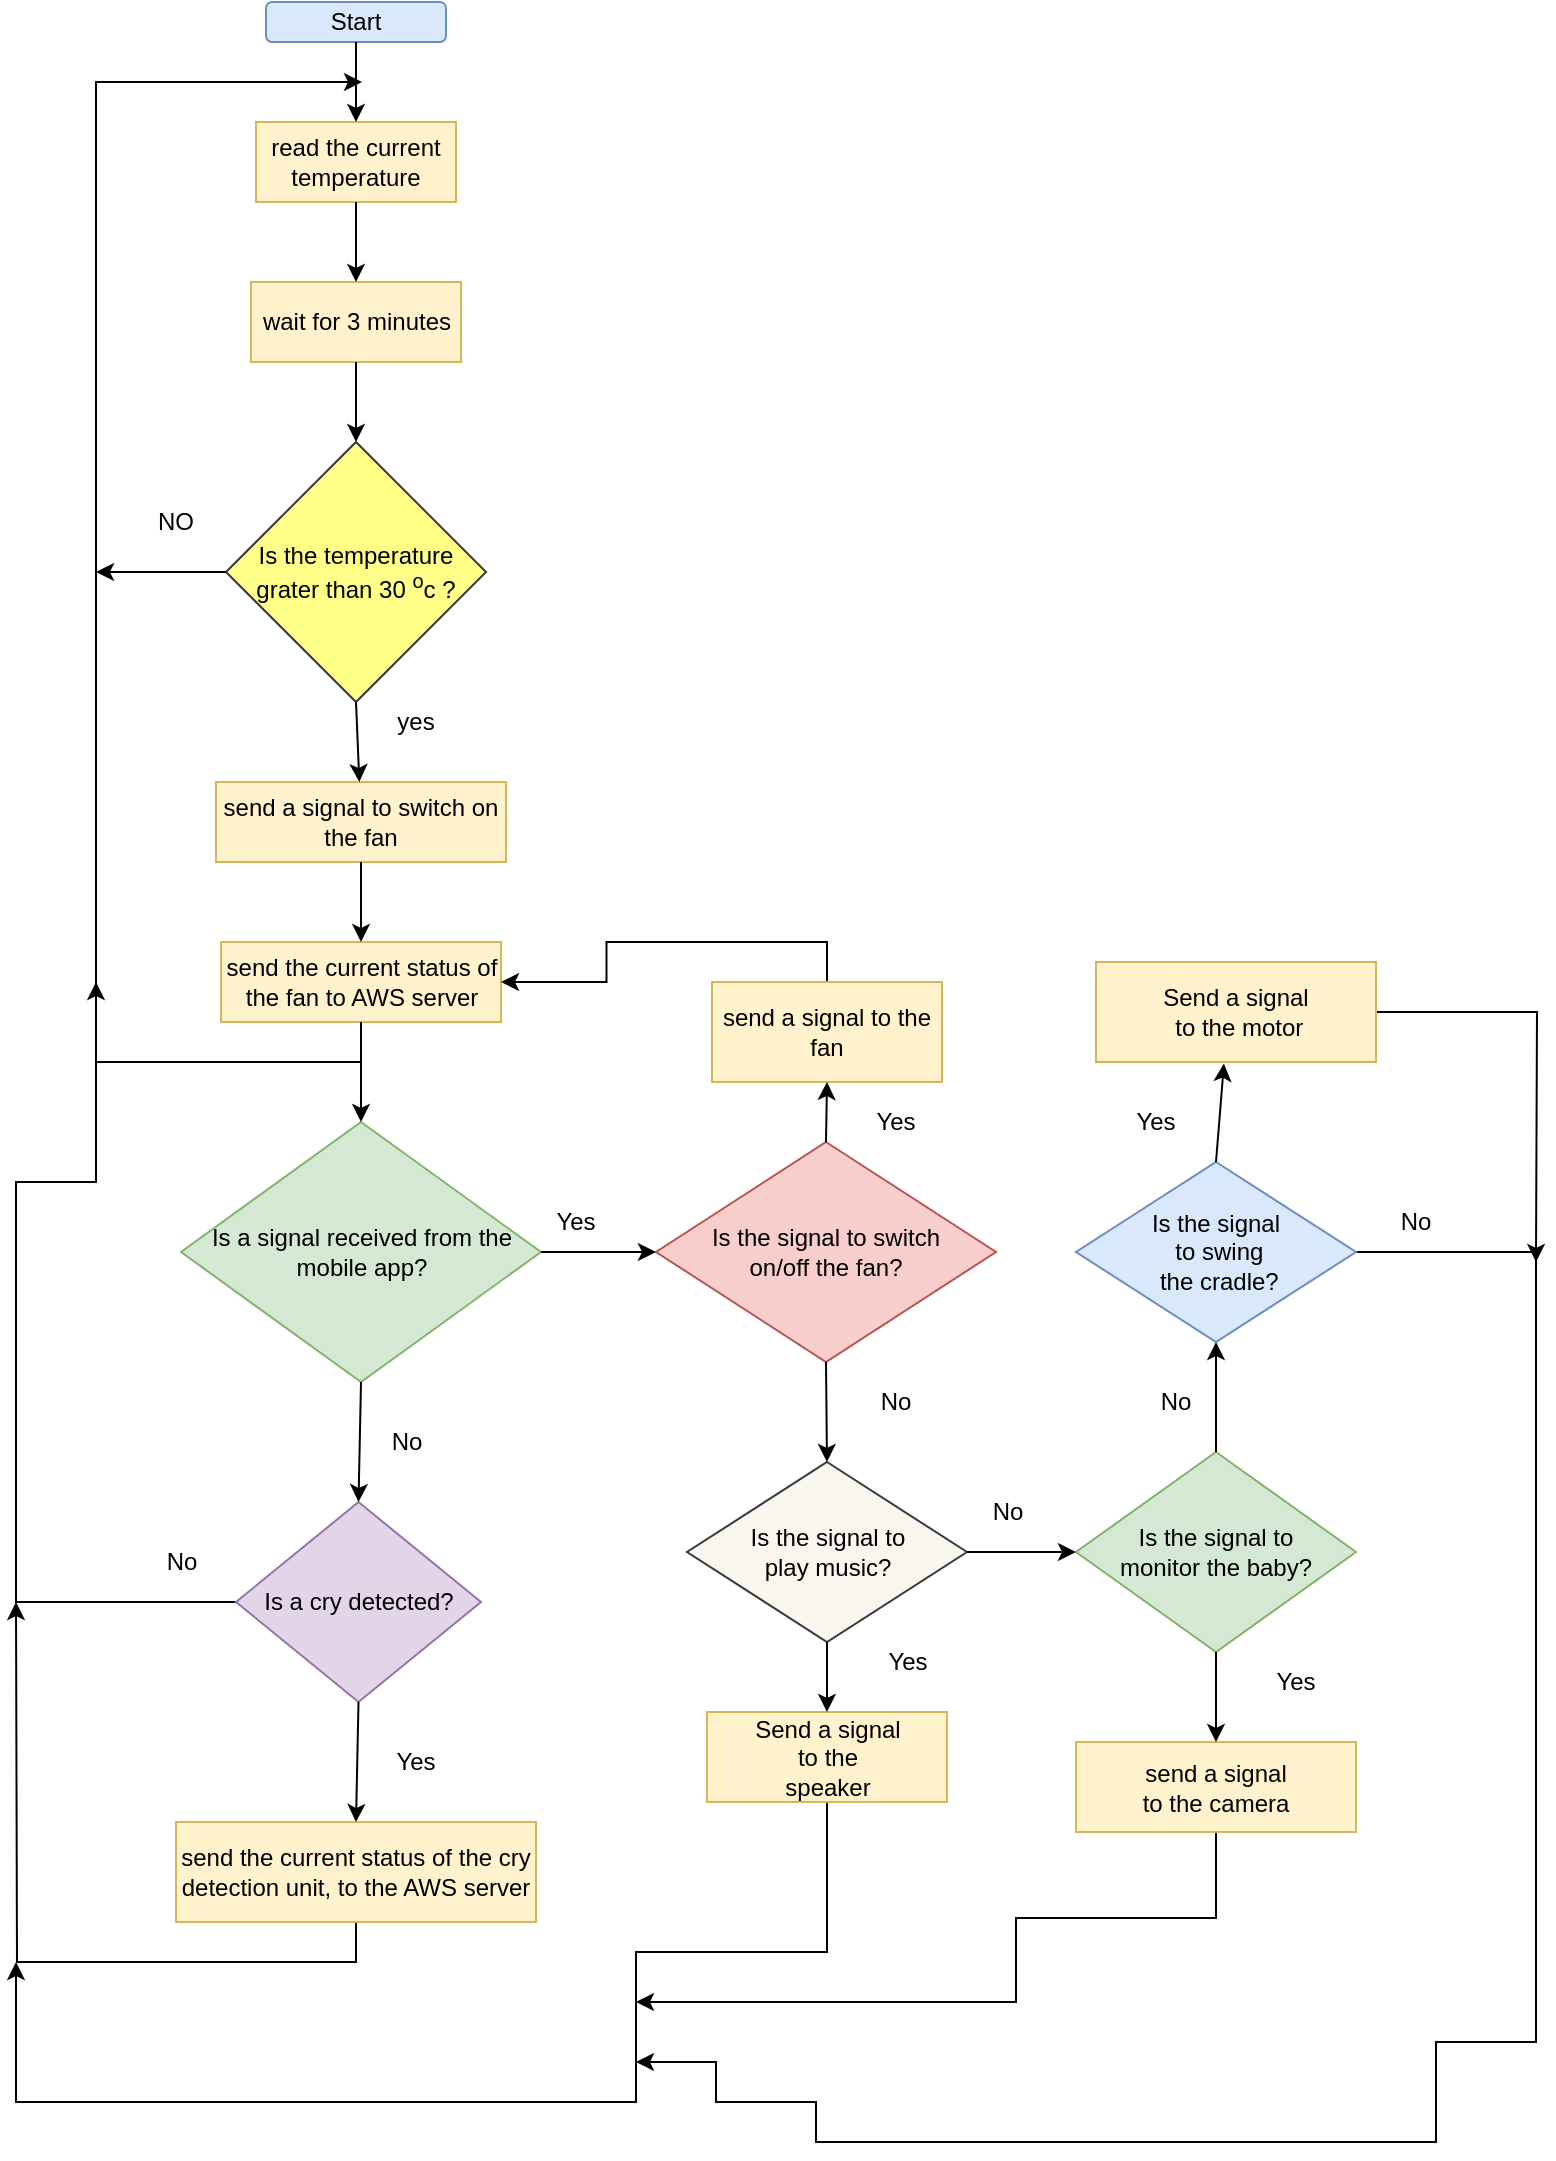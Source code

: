 <mxfile version="13.8.7" type="device"><diagram id="8EU_uvsYbAhN_xjNgb7h" name="Page-1"><mxGraphModel dx="1038" dy="521" grid="1" gridSize="10" guides="1" tooltips="1" connect="1" arrows="1" fold="1" page="1" pageScale="1" pageWidth="583" pageHeight="827" math="0" shadow="0"><root><mxCell id="0"/><mxCell id="1" parent="0"/><mxCell id="M69bsJH3SWnuWuxqKnvp-1" value="Start" style="rounded=1;whiteSpace=wrap;html=1;fillColor=#dae8fc;strokeColor=#6c8ebf;" vertex="1" parent="1"><mxGeometry x="145" y="20" width="90" height="20" as="geometry"/></mxCell><mxCell id="M69bsJH3SWnuWuxqKnvp-2" value="read the current temperature" style="rounded=0;whiteSpace=wrap;html=1;fillColor=#fff2cc;strokeColor=#d6b656;" vertex="1" parent="1"><mxGeometry x="140" y="80" width="100" height="40" as="geometry"/></mxCell><mxCell id="M69bsJH3SWnuWuxqKnvp-3" value="wait for 3 minutes" style="rounded=0;whiteSpace=wrap;html=1;fillColor=#fff2cc;strokeColor=#d6b656;" vertex="1" parent="1"><mxGeometry x="137.5" y="160" width="105" height="40" as="geometry"/></mxCell><mxCell id="M69bsJH3SWnuWuxqKnvp-4" value="Is the temperature grater than 30 &lt;sup&gt;o&lt;/sup&gt;c ?" style="rhombus;whiteSpace=wrap;html=1;fillColor=#ffff88;strokeColor=#36393d;" vertex="1" parent="1"><mxGeometry x="125" y="240" width="130" height="130" as="geometry"/></mxCell><mxCell id="M69bsJH3SWnuWuxqKnvp-6" style="edgeStyle=orthogonalEdgeStyle;rounded=0;orthogonalLoop=1;jettySize=auto;html=1;exitX=0.5;exitY=1;exitDx=0;exitDy=0;" edge="1" parent="1" source="M69bsJH3SWnuWuxqKnvp-4" target="M69bsJH3SWnuWuxqKnvp-4"><mxGeometry relative="1" as="geometry"/></mxCell><mxCell id="M69bsJH3SWnuWuxqKnvp-10" value="" style="endArrow=classic;html=1;exitX=0.5;exitY=1;exitDx=0;exitDy=0;entryX=0.5;entryY=0;entryDx=0;entryDy=0;" edge="1" parent="1" source="M69bsJH3SWnuWuxqKnvp-1" target="M69bsJH3SWnuWuxqKnvp-2"><mxGeometry width="50" height="50" relative="1" as="geometry"><mxPoint x="400" y="290" as="sourcePoint"/><mxPoint x="450" y="240" as="targetPoint"/></mxGeometry></mxCell><mxCell id="M69bsJH3SWnuWuxqKnvp-11" value="" style="endArrow=classic;html=1;exitX=0.5;exitY=1;exitDx=0;exitDy=0;entryX=0.5;entryY=0;entryDx=0;entryDy=0;" edge="1" parent="1" source="M69bsJH3SWnuWuxqKnvp-2" target="M69bsJH3SWnuWuxqKnvp-3"><mxGeometry width="50" height="50" relative="1" as="geometry"><mxPoint x="400" y="290" as="sourcePoint"/><mxPoint x="450" y="240" as="targetPoint"/></mxGeometry></mxCell><mxCell id="M69bsJH3SWnuWuxqKnvp-12" value="" style="endArrow=classic;html=1;exitX=0.5;exitY=1;exitDx=0;exitDy=0;entryX=0.5;entryY=0;entryDx=0;entryDy=0;" edge="1" parent="1" source="M69bsJH3SWnuWuxqKnvp-3" target="M69bsJH3SWnuWuxqKnvp-4"><mxGeometry width="50" height="50" relative="1" as="geometry"><mxPoint x="400" y="290" as="sourcePoint"/><mxPoint x="450" y="240" as="targetPoint"/></mxGeometry></mxCell><mxCell id="M69bsJH3SWnuWuxqKnvp-13" style="edgeStyle=orthogonalEdgeStyle;rounded=0;orthogonalLoop=1;jettySize=auto;html=1;exitX=0.5;exitY=1;exitDx=0;exitDy=0;" edge="1" parent="1" source="M69bsJH3SWnuWuxqKnvp-4" target="M69bsJH3SWnuWuxqKnvp-4"><mxGeometry relative="1" as="geometry"/></mxCell><mxCell id="M69bsJH3SWnuWuxqKnvp-14" value="send a signal to switch on the fan" style="rounded=0;whiteSpace=wrap;html=1;fillColor=#fff2cc;strokeColor=#d6b656;" vertex="1" parent="1"><mxGeometry x="120" y="410" width="145" height="40" as="geometry"/></mxCell><mxCell id="M69bsJH3SWnuWuxqKnvp-17" value="" style="endArrow=classic;html=1;exitX=0.5;exitY=1;exitDx=0;exitDy=0;" edge="1" parent="1" source="M69bsJH3SWnuWuxqKnvp-4" target="M69bsJH3SWnuWuxqKnvp-14"><mxGeometry width="50" height="50" relative="1" as="geometry"><mxPoint x="400" y="370" as="sourcePoint"/><mxPoint x="450" y="320" as="targetPoint"/></mxGeometry></mxCell><mxCell id="M69bsJH3SWnuWuxqKnvp-21" value="yes" style="text;html=1;strokeColor=none;fillColor=none;align=center;verticalAlign=middle;whiteSpace=wrap;rounded=0;" vertex="1" parent="1"><mxGeometry x="200" y="370" width="40" height="20" as="geometry"/></mxCell><mxCell id="M69bsJH3SWnuWuxqKnvp-32" style="edgeStyle=orthogonalEdgeStyle;rounded=0;orthogonalLoop=1;jettySize=auto;html=1;exitX=0.5;exitY=1;exitDx=0;exitDy=0;" edge="1" parent="1" source="M69bsJH3SWnuWuxqKnvp-22"><mxGeometry relative="1" as="geometry"><mxPoint x="193" y="60" as="targetPoint"/><Array as="points"><mxPoint x="193" y="550"/><mxPoint x="60" y="550"/></Array></mxGeometry></mxCell><mxCell id="M69bsJH3SWnuWuxqKnvp-22" value="send the current status of the fan to AWS server" style="rounded=0;whiteSpace=wrap;html=1;fillColor=#fff2cc;strokeColor=#d6b656;" vertex="1" parent="1"><mxGeometry x="122.5" y="490" width="140" height="40" as="geometry"/></mxCell><mxCell id="M69bsJH3SWnuWuxqKnvp-23" value="" style="endArrow=classic;html=1;exitX=0.5;exitY=1;exitDx=0;exitDy=0;entryX=0.5;entryY=0;entryDx=0;entryDy=0;" edge="1" parent="1" source="M69bsJH3SWnuWuxqKnvp-14" target="M69bsJH3SWnuWuxqKnvp-22"><mxGeometry width="50" height="50" relative="1" as="geometry"><mxPoint x="400" y="280" as="sourcePoint"/><mxPoint x="450" y="230" as="targetPoint"/></mxGeometry></mxCell><mxCell id="M69bsJH3SWnuWuxqKnvp-33" value="Is a signal received from the mobile app?&lt;br&gt;" style="rhombus;whiteSpace=wrap;html=1;fillColor=#d5e8d4;strokeColor=#82b366;" vertex="1" parent="1"><mxGeometry x="102.5" y="580" width="180" height="130" as="geometry"/></mxCell><mxCell id="M69bsJH3SWnuWuxqKnvp-35" value="" style="endArrow=classic;html=1;exitX=0.5;exitY=1;exitDx=0;exitDy=0;entryX=0.5;entryY=0;entryDx=0;entryDy=0;" edge="1" parent="1" source="M69bsJH3SWnuWuxqKnvp-22" target="M69bsJH3SWnuWuxqKnvp-33"><mxGeometry width="50" height="50" relative="1" as="geometry"><mxPoint x="420" y="460" as="sourcePoint"/><mxPoint x="470" y="410" as="targetPoint"/></mxGeometry></mxCell><mxCell id="M69bsJH3SWnuWuxqKnvp-42" style="edgeStyle=orthogonalEdgeStyle;rounded=0;orthogonalLoop=1;jettySize=auto;html=1;exitX=0;exitY=0.5;exitDx=0;exitDy=0;" edge="1" parent="1" source="M69bsJH3SWnuWuxqKnvp-36"><mxGeometry relative="1" as="geometry"><mxPoint x="60" y="510" as="targetPoint"/><Array as="points"><mxPoint x="20" y="820"/><mxPoint x="20" y="610"/><mxPoint x="60" y="610"/></Array></mxGeometry></mxCell><mxCell id="M69bsJH3SWnuWuxqKnvp-36" value="Is a cry detected?" style="rhombus;whiteSpace=wrap;html=1;fillColor=#e1d5e7;strokeColor=#9673a6;" vertex="1" parent="1"><mxGeometry x="130" y="770" width="122.5" height="100" as="geometry"/></mxCell><mxCell id="M69bsJH3SWnuWuxqKnvp-38" value="" style="endArrow=classic;html=1;exitX=0.5;exitY=1;exitDx=0;exitDy=0;entryX=0.5;entryY=0;entryDx=0;entryDy=0;" edge="1" parent="1" source="M69bsJH3SWnuWuxqKnvp-33" target="M69bsJH3SWnuWuxqKnvp-36"><mxGeometry width="50" height="50" relative="1" as="geometry"><mxPoint x="420" y="670" as="sourcePoint"/><mxPoint x="470" y="620" as="targetPoint"/></mxGeometry></mxCell><mxCell id="M69bsJH3SWnuWuxqKnvp-39" value="No" style="text;html=1;align=center;verticalAlign=middle;resizable=0;points=[];autosize=1;" vertex="1" parent="1"><mxGeometry x="200" y="730" width="30" height="20" as="geometry"/></mxCell><mxCell id="M69bsJH3SWnuWuxqKnvp-43" value="No" style="text;html=1;strokeColor=none;fillColor=none;align=center;verticalAlign=middle;whiteSpace=wrap;rounded=0;" vertex="1" parent="1"><mxGeometry x="82.5" y="790" width="40" height="20" as="geometry"/></mxCell><mxCell id="M69bsJH3SWnuWuxqKnvp-48" style="edgeStyle=orthogonalEdgeStyle;rounded=0;orthogonalLoop=1;jettySize=auto;html=1;exitX=0.5;exitY=1;exitDx=0;exitDy=0;" edge="1" parent="1" source="M69bsJH3SWnuWuxqKnvp-44"><mxGeometry relative="1" as="geometry"><mxPoint x="20" y="820" as="targetPoint"/></mxGeometry></mxCell><mxCell id="M69bsJH3SWnuWuxqKnvp-44" value="send the current status of the cry detection unit, to the AWS server" style="rounded=0;whiteSpace=wrap;html=1;fillColor=#fff2cc;strokeColor=#d6b656;" vertex="1" parent="1"><mxGeometry x="100" y="930" width="180" height="50" as="geometry"/></mxCell><mxCell id="M69bsJH3SWnuWuxqKnvp-45" value="" style="endArrow=classic;html=1;exitX=0.5;exitY=1;exitDx=0;exitDy=0;entryX=0.5;entryY=0;entryDx=0;entryDy=0;" edge="1" parent="1" source="M69bsJH3SWnuWuxqKnvp-36" target="M69bsJH3SWnuWuxqKnvp-44"><mxGeometry width="50" height="50" relative="1" as="geometry"><mxPoint x="420" y="860" as="sourcePoint"/><mxPoint x="470" y="810" as="targetPoint"/></mxGeometry></mxCell><mxCell id="M69bsJH3SWnuWuxqKnvp-47" value="Yes" style="text;html=1;strokeColor=none;fillColor=none;align=center;verticalAlign=middle;whiteSpace=wrap;rounded=0;" vertex="1" parent="1"><mxGeometry x="200" y="890" width="40" height="20" as="geometry"/></mxCell><mxCell id="M69bsJH3SWnuWuxqKnvp-49" value="" style="endArrow=classic;html=1;exitX=0;exitY=0.5;exitDx=0;exitDy=0;" edge="1" parent="1" source="M69bsJH3SWnuWuxqKnvp-4"><mxGeometry width="50" height="50" relative="1" as="geometry"><mxPoint x="440" y="320" as="sourcePoint"/><mxPoint x="60" y="305" as="targetPoint"/></mxGeometry></mxCell><mxCell id="M69bsJH3SWnuWuxqKnvp-50" value="NO" style="text;html=1;strokeColor=none;fillColor=none;align=center;verticalAlign=middle;whiteSpace=wrap;rounded=0;" vertex="1" parent="1"><mxGeometry x="80" y="270" width="40" height="20" as="geometry"/></mxCell><mxCell id="M69bsJH3SWnuWuxqKnvp-52" value="Is the signal to switch &lt;br&gt;on/off the fan?" style="rhombus;whiteSpace=wrap;html=1;fillColor=#f8cecc;strokeColor=#b85450;" vertex="1" parent="1"><mxGeometry x="340" y="590" width="170" height="110" as="geometry"/></mxCell><mxCell id="M69bsJH3SWnuWuxqKnvp-53" value="" style="endArrow=classic;html=1;exitX=1;exitY=0.5;exitDx=0;exitDy=0;entryX=0;entryY=0.5;entryDx=0;entryDy=0;" edge="1" parent="1" source="M69bsJH3SWnuWuxqKnvp-33" target="M69bsJH3SWnuWuxqKnvp-52"><mxGeometry width="50" height="50" relative="1" as="geometry"><mxPoint x="440" y="700" as="sourcePoint"/><mxPoint x="490" y="650" as="targetPoint"/></mxGeometry></mxCell><mxCell id="M69bsJH3SWnuWuxqKnvp-54" value="Yes" style="text;html=1;strokeColor=none;fillColor=none;align=center;verticalAlign=middle;whiteSpace=wrap;rounded=0;" vertex="1" parent="1"><mxGeometry x="280" y="620" width="40" height="20" as="geometry"/></mxCell><mxCell id="M69bsJH3SWnuWuxqKnvp-60" style="edgeStyle=orthogonalEdgeStyle;rounded=0;orthogonalLoop=1;jettySize=auto;html=1;exitX=0.5;exitY=0;exitDx=0;exitDy=0;entryX=1;entryY=0.5;entryDx=0;entryDy=0;" edge="1" parent="1" source="M69bsJH3SWnuWuxqKnvp-58" target="M69bsJH3SWnuWuxqKnvp-22"><mxGeometry relative="1" as="geometry"/></mxCell><mxCell id="M69bsJH3SWnuWuxqKnvp-58" value="send a signal to the fan" style="rounded=0;whiteSpace=wrap;html=1;fillColor=#fff2cc;strokeColor=#d6b656;" vertex="1" parent="1"><mxGeometry x="368" y="510" width="115" height="50" as="geometry"/></mxCell><mxCell id="M69bsJH3SWnuWuxqKnvp-59" value="" style="endArrow=classic;html=1;exitX=0.5;exitY=0;exitDx=0;exitDy=0;entryX=0.5;entryY=1;entryDx=0;entryDy=0;" edge="1" parent="1" source="M69bsJH3SWnuWuxqKnvp-52" target="M69bsJH3SWnuWuxqKnvp-58"><mxGeometry width="50" height="50" relative="1" as="geometry"><mxPoint x="440" y="660" as="sourcePoint"/><mxPoint x="490" y="610" as="targetPoint"/></mxGeometry></mxCell><mxCell id="M69bsJH3SWnuWuxqKnvp-61" value="Yes" style="text;html=1;strokeColor=none;fillColor=none;align=center;verticalAlign=middle;whiteSpace=wrap;rounded=0;" vertex="1" parent="1"><mxGeometry x="440" y="570" width="40" height="20" as="geometry"/></mxCell><mxCell id="M69bsJH3SWnuWuxqKnvp-62" value="Is the signal to &lt;br&gt;play music?" style="rhombus;whiteSpace=wrap;html=1;fillColor=#f9f7ed;strokeColor=#36393d;" vertex="1" parent="1"><mxGeometry x="355.5" y="750" width="140" height="90" as="geometry"/></mxCell><mxCell id="M69bsJH3SWnuWuxqKnvp-63" value="" style="endArrow=classic;html=1;exitX=0.5;exitY=1;exitDx=0;exitDy=0;entryX=0.5;entryY=0;entryDx=0;entryDy=0;" edge="1" parent="1" source="M69bsJH3SWnuWuxqKnvp-52" target="M69bsJH3SWnuWuxqKnvp-62"><mxGeometry width="50" height="50" relative="1" as="geometry"><mxPoint x="440" y="800" as="sourcePoint"/><mxPoint x="490" y="750" as="targetPoint"/></mxGeometry></mxCell><mxCell id="M69bsJH3SWnuWuxqKnvp-69" style="edgeStyle=orthogonalEdgeStyle;rounded=0;orthogonalLoop=1;jettySize=auto;html=1;" edge="1" parent="1" source="M69bsJH3SWnuWuxqKnvp-64"><mxGeometry relative="1" as="geometry"><mxPoint x="20" y="1000" as="targetPoint"/><Array as="points"><mxPoint x="426" y="995"/><mxPoint x="330" y="995"/><mxPoint x="330" y="1070"/></Array></mxGeometry></mxCell><mxCell id="M69bsJH3SWnuWuxqKnvp-64" value="Send a signal&lt;br&gt;&amp;nbsp;to the&amp;nbsp;&lt;br&gt;speaker" style="rounded=0;whiteSpace=wrap;html=1;fillColor=#fff2cc;strokeColor=#d6b656;" vertex="1" parent="1"><mxGeometry x="365.5" y="875" width="120" height="45" as="geometry"/></mxCell><mxCell id="M69bsJH3SWnuWuxqKnvp-65" value="" style="endArrow=classic;html=1;exitX=0.5;exitY=1;exitDx=0;exitDy=0;entryX=0.5;entryY=0;entryDx=0;entryDy=0;" edge="1" parent="1" source="M69bsJH3SWnuWuxqKnvp-62" target="M69bsJH3SWnuWuxqKnvp-64"><mxGeometry width="50" height="50" relative="1" as="geometry"><mxPoint x="440" y="860" as="sourcePoint"/><mxPoint x="490" y="810" as="targetPoint"/></mxGeometry></mxCell><mxCell id="M69bsJH3SWnuWuxqKnvp-66" value="No" style="text;html=1;strokeColor=none;fillColor=none;align=center;verticalAlign=middle;whiteSpace=wrap;rounded=0;" vertex="1" parent="1"><mxGeometry x="440" y="710" width="40" height="20" as="geometry"/></mxCell><mxCell id="M69bsJH3SWnuWuxqKnvp-67" value="Yes" style="text;html=1;strokeColor=none;fillColor=none;align=center;verticalAlign=middle;whiteSpace=wrap;rounded=0;" vertex="1" parent="1"><mxGeometry x="445.5" y="840" width="40" height="20" as="geometry"/></mxCell><mxCell id="M69bsJH3SWnuWuxqKnvp-70" value="Is the signal to &lt;br&gt;monitor the baby?" style="rhombus;whiteSpace=wrap;html=1;fillColor=#d5e8d4;strokeColor=#82b366;" vertex="1" parent="1"><mxGeometry x="550" y="745" width="140" height="100" as="geometry"/></mxCell><mxCell id="M69bsJH3SWnuWuxqKnvp-71" value="" style="endArrow=classic;html=1;exitX=1;exitY=0.5;exitDx=0;exitDy=0;entryX=0;entryY=0.5;entryDx=0;entryDy=0;" edge="1" parent="1" source="M69bsJH3SWnuWuxqKnvp-62" target="M69bsJH3SWnuWuxqKnvp-70"><mxGeometry width="50" height="50" relative="1" as="geometry"><mxPoint x="440" y="710" as="sourcePoint"/><mxPoint x="490" y="660" as="targetPoint"/></mxGeometry></mxCell><mxCell id="M69bsJH3SWnuWuxqKnvp-78" style="edgeStyle=orthogonalEdgeStyle;rounded=0;orthogonalLoop=1;jettySize=auto;html=1;exitX=0.5;exitY=1;exitDx=0;exitDy=0;" edge="1" parent="1" source="M69bsJH3SWnuWuxqKnvp-72"><mxGeometry relative="1" as="geometry"><mxPoint x="330" y="1020" as="targetPoint"/><Array as="points"><mxPoint x="620" y="978"/><mxPoint x="520" y="978"/><mxPoint x="520" y="1020"/><mxPoint x="430" y="1020"/></Array></mxGeometry></mxCell><mxCell id="M69bsJH3SWnuWuxqKnvp-72" value="send a signal &lt;br&gt;to the camera" style="rounded=0;whiteSpace=wrap;html=1;fillColor=#fff2cc;strokeColor=#d6b656;" vertex="1" parent="1"><mxGeometry x="550" y="890" width="140" height="45" as="geometry"/></mxCell><mxCell id="M69bsJH3SWnuWuxqKnvp-75" value="" style="endArrow=classic;html=1;exitX=0.5;exitY=1;exitDx=0;exitDy=0;entryX=0.5;entryY=0;entryDx=0;entryDy=0;" edge="1" parent="1" source="M69bsJH3SWnuWuxqKnvp-70" target="M69bsJH3SWnuWuxqKnvp-72"><mxGeometry width="50" height="50" relative="1" as="geometry"><mxPoint x="440" y="800" as="sourcePoint"/><mxPoint x="490" y="750" as="targetPoint"/></mxGeometry></mxCell><mxCell id="M69bsJH3SWnuWuxqKnvp-77" value="Yes" style="text;html=1;strokeColor=none;fillColor=none;align=center;verticalAlign=middle;whiteSpace=wrap;rounded=0;" vertex="1" parent="1"><mxGeometry x="640" y="850" width="40" height="20" as="geometry"/></mxCell><mxCell id="M69bsJH3SWnuWuxqKnvp-81" value="No" style="text;html=1;strokeColor=none;fillColor=none;align=center;verticalAlign=middle;whiteSpace=wrap;rounded=0;" vertex="1" parent="1"><mxGeometry x="495.5" y="745" width="40" height="60" as="geometry"/></mxCell><mxCell id="M69bsJH3SWnuWuxqKnvp-90" style="edgeStyle=orthogonalEdgeStyle;rounded=0;orthogonalLoop=1;jettySize=auto;html=1;exitX=1;exitY=0.5;exitDx=0;exitDy=0;" edge="1" parent="1" source="M69bsJH3SWnuWuxqKnvp-82"><mxGeometry relative="1" as="geometry"><mxPoint x="330" y="1050" as="targetPoint"/><Array as="points"><mxPoint x="780" y="645"/><mxPoint x="780" y="1040"/><mxPoint x="730" y="1040"/><mxPoint x="730" y="1090"/><mxPoint x="420" y="1090"/><mxPoint x="420" y="1070"/><mxPoint x="370" y="1070"/><mxPoint x="370" y="1050"/></Array></mxGeometry></mxCell><mxCell id="M69bsJH3SWnuWuxqKnvp-82" value="Is the signal&lt;br&gt;&amp;nbsp;to swing&lt;br&gt;&amp;nbsp;the cradle?" style="rhombus;whiteSpace=wrap;html=1;fillColor=#dae8fc;strokeColor=#6c8ebf;" vertex="1" parent="1"><mxGeometry x="550" y="600" width="140" height="90" as="geometry"/></mxCell><mxCell id="M69bsJH3SWnuWuxqKnvp-83" value="" style="endArrow=classic;html=1;entryX=0.5;entryY=1;entryDx=0;entryDy=0;exitX=0.5;exitY=0;exitDx=0;exitDy=0;" edge="1" parent="1" source="M69bsJH3SWnuWuxqKnvp-70" target="M69bsJH3SWnuWuxqKnvp-82"><mxGeometry width="50" height="50" relative="1" as="geometry"><mxPoint x="620" y="740" as="sourcePoint"/><mxPoint x="490" y="650" as="targetPoint"/></mxGeometry></mxCell><mxCell id="M69bsJH3SWnuWuxqKnvp-86" value="No" style="text;html=1;strokeColor=none;fillColor=none;align=center;verticalAlign=middle;whiteSpace=wrap;rounded=0;" vertex="1" parent="1"><mxGeometry x="580" y="710" width="40" height="20" as="geometry"/></mxCell><mxCell id="M69bsJH3SWnuWuxqKnvp-92" style="edgeStyle=orthogonalEdgeStyle;rounded=0;orthogonalLoop=1;jettySize=auto;html=1;exitX=1;exitY=0.5;exitDx=0;exitDy=0;" edge="1" parent="1" source="M69bsJH3SWnuWuxqKnvp-87"><mxGeometry relative="1" as="geometry"><mxPoint x="780" y="650" as="targetPoint"/></mxGeometry></mxCell><mxCell id="M69bsJH3SWnuWuxqKnvp-87" value="Send a signal&lt;br&gt;&amp;nbsp;to the motor" style="rounded=0;whiteSpace=wrap;html=1;fillColor=#fff2cc;strokeColor=#d6b656;" vertex="1" parent="1"><mxGeometry x="560" y="500" width="140" height="50" as="geometry"/></mxCell><mxCell id="M69bsJH3SWnuWuxqKnvp-88" value="" style="endArrow=classic;html=1;exitX=0.5;exitY=0;exitDx=0;exitDy=0;entryX=0.457;entryY=1.016;entryDx=0;entryDy=0;entryPerimeter=0;" edge="1" parent="1" source="M69bsJH3SWnuWuxqKnvp-82" target="M69bsJH3SWnuWuxqKnvp-87"><mxGeometry width="50" height="50" relative="1" as="geometry"><mxPoint x="440" y="800" as="sourcePoint"/><mxPoint x="490" y="750" as="targetPoint"/></mxGeometry></mxCell><mxCell id="M69bsJH3SWnuWuxqKnvp-89" value="Yes" style="text;html=1;strokeColor=none;fillColor=none;align=center;verticalAlign=middle;whiteSpace=wrap;rounded=0;" vertex="1" parent="1"><mxGeometry x="570" y="570" width="40" height="20" as="geometry"/></mxCell><mxCell id="M69bsJH3SWnuWuxqKnvp-91" value="No&lt;br&gt;" style="text;html=1;strokeColor=none;fillColor=none;align=center;verticalAlign=middle;whiteSpace=wrap;rounded=0;" vertex="1" parent="1"><mxGeometry x="700" y="620" width="40" height="20" as="geometry"/></mxCell></root></mxGraphModel></diagram></mxfile>